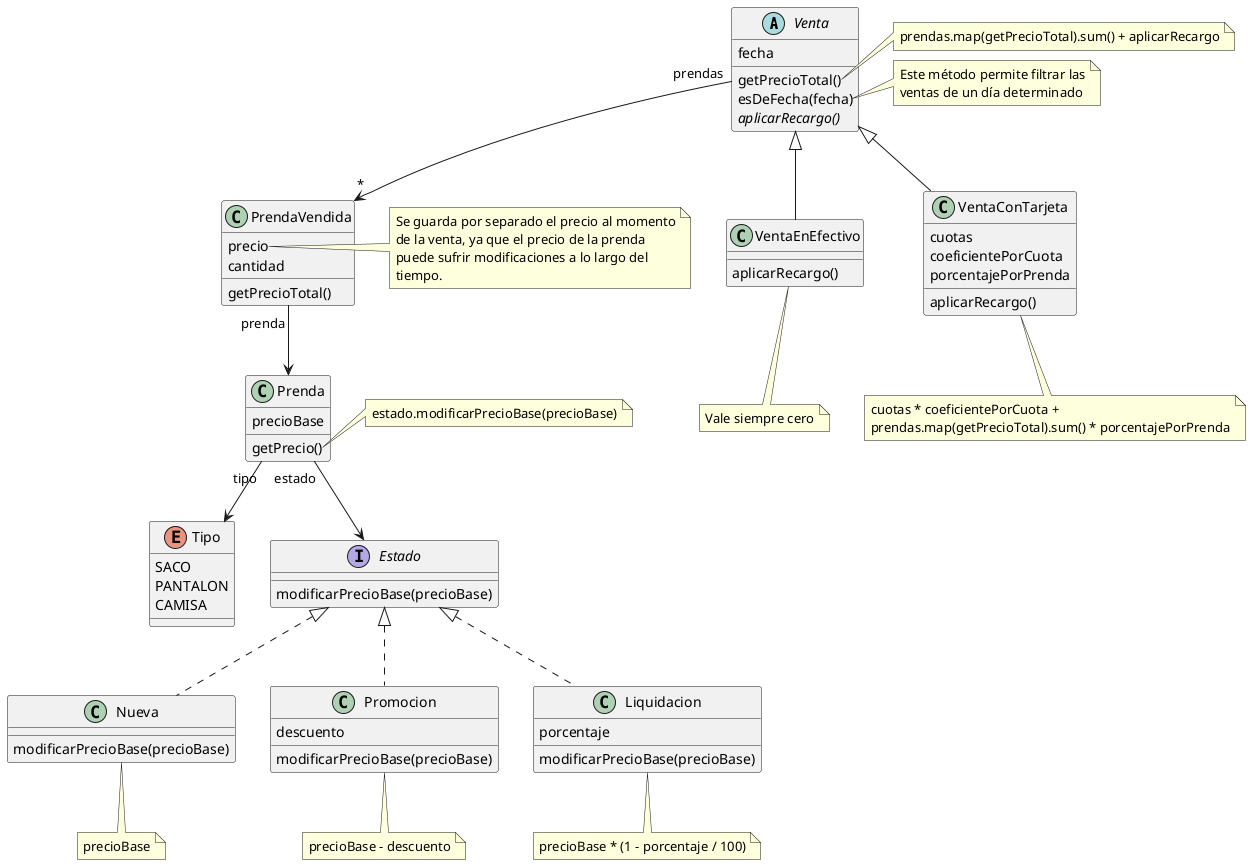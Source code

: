 @startuml
abstract class Venta {
  fecha
  getPrecioTotal()
  esDeFecha(fecha)
  {abstract} aplicarRecargo()
}

Venta "prendas" --> "*" PrendaVendida

note right of Venta::getPrecioTotal
  prendas.map(getPrecioTotal).sum() + aplicarRecargo
end note

note right of Venta::esDeFecha
  Este método permite filtrar las
  ventas de un día determinado
end note

class VentaEnEfectivo extends Venta {
  aplicarRecargo()
}

note as RecargoEfectivo
  Vale siempre cero
end note

VentaEnEfectivo .. RecargoEfectivo

class VentaConTarjeta extends Venta {
  cuotas
  coeficientePorCuota
  porcentajePorPrenda
  aplicarRecargo()
}

note as RecargoTarjeta
  cuotas * coeficientePorCuota + 
  prendas.map(getPrecioTotal).sum() * porcentajePorPrenda
end note

VentaConTarjeta .. RecargoTarjeta

class PrendaVendida {
  precio
  cantidad
  getPrecioTotal()
}

PrendaVendida "prenda" --> Prenda

note right of PrendaVendida::precio
  Se guarda por separado el precio al momento
  de la venta, ya que el precio de la prenda
  puede sufrir modificaciones a lo largo del
  tiempo.
end note

class Prenda {
  precioBase
  getPrecio()
}

Prenda "tipo" --> Tipo
Prenda "estado" --> Estado

note right of Prenda::getPrecio
  estado.modificarPrecioBase(precioBase)
end note

enum Tipo {
  SACO
  PANTALON
  CAMISA
}

interface Estado {
  modificarPrecioBase(precioBase)
}

class Nueva implements Estado {
  modificarPrecioBase(precioBase)
}

note as NuevaCalculo
precioBase
end note

Nueva .. NuevaCalculo

class Promocion implements Estado {
  descuento
  modificarPrecioBase(precioBase)
}

note as PromocionCalculo
precioBase - descuento
end note

Promocion .. PromocionCalculo

class Liquidacion implements Estado {
  porcentaje
  modificarPrecioBase(precioBase)
}

note as LiquidacionCalculo
precioBase * (1 - porcentaje / 100)
end note

Liquidacion .. LiquidacionCalculo

@enduml
